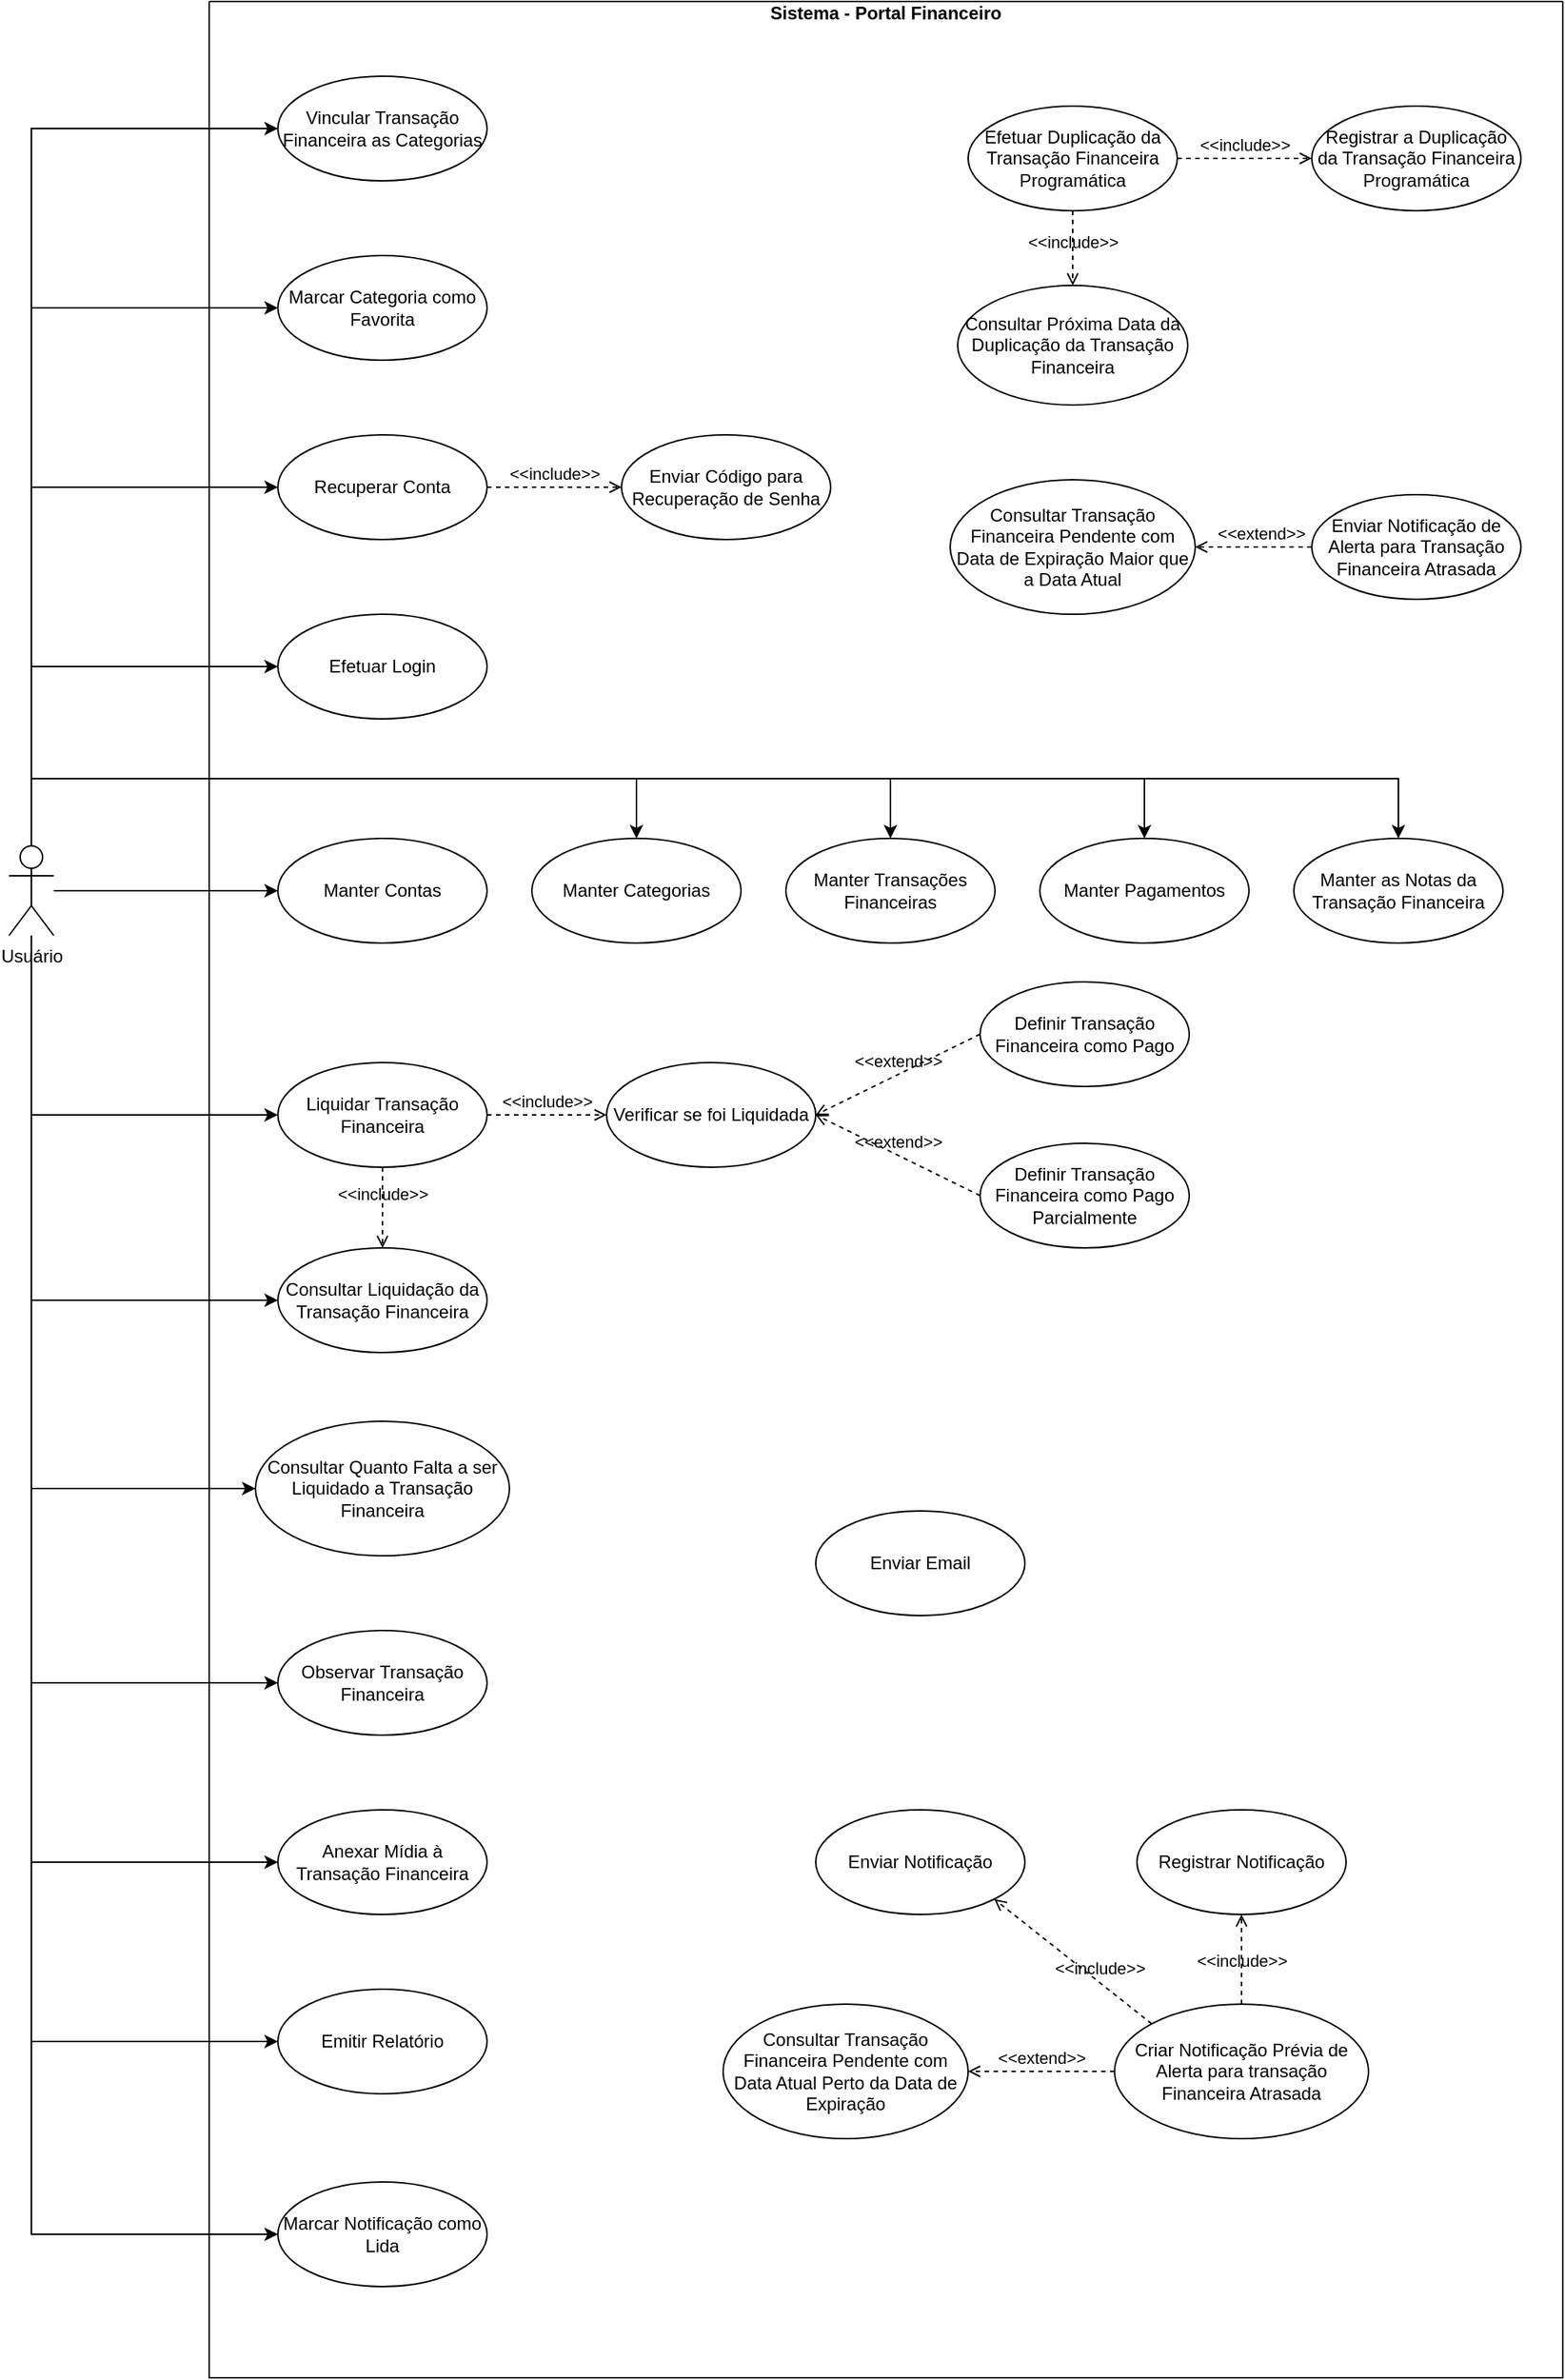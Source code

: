 <mxfile version="22.1.3" type="github">
  <diagram name="Página-1" id="0_DiLKsLMHJAqkCnHoMm">
    <mxGraphModel dx="2110" dy="733" grid="1" gridSize="10" guides="1" tooltips="1" connect="1" arrows="1" fold="1" page="1" pageScale="1" pageWidth="827" pageHeight="1169" math="0" shadow="0">
      <root>
        <mxCell id="0" />
        <mxCell id="1" parent="0" />
        <mxCell id="VWrTSUjw16DK-F-tD3xL-19" style="edgeStyle=orthogonalEdgeStyle;rounded=0;orthogonalLoop=1;jettySize=auto;html=1;" parent="1" source="b8jXtvzzi0fBcoB_L3CN-16" target="b8jXtvzzi0fBcoB_L3CN-21" edge="1">
          <mxGeometry relative="1" as="geometry" />
        </mxCell>
        <mxCell id="VWrTSUjw16DK-F-tD3xL-20" style="edgeStyle=orthogonalEdgeStyle;rounded=0;orthogonalLoop=1;jettySize=auto;html=1;entryX=0.5;entryY=0;entryDx=0;entryDy=0;exitX=0.5;exitY=0;exitDx=0;exitDy=0;exitPerimeter=0;" parent="1" source="b8jXtvzzi0fBcoB_L3CN-16" target="b8jXtvzzi0fBcoB_L3CN-17" edge="1">
          <mxGeometry relative="1" as="geometry">
            <Array as="points">
              <mxPoint x="-735" y="780" />
              <mxPoint x="-330" y="780" />
            </Array>
          </mxGeometry>
        </mxCell>
        <mxCell id="VWrTSUjw16DK-F-tD3xL-17" value="&#xa;Sistema - Portal Financeiro" style="swimlane;startSize=0;" parent="1" vertex="1">
          <mxGeometry x="-616" y="260" width="906" height="1590" as="geometry" />
        </mxCell>
        <mxCell id="b8jXtvzzi0fBcoB_L3CN-21" value="Manter Contas" style="ellipse;whiteSpace=wrap;html=1;" parent="VWrTSUjw16DK-F-tD3xL-17" vertex="1">
          <mxGeometry x="46" y="560" width="140" height="70" as="geometry" />
        </mxCell>
        <mxCell id="b8jXtvzzi0fBcoB_L3CN-22" value="Efetuar Login" style="ellipse;whiteSpace=wrap;html=1;" parent="VWrTSUjw16DK-F-tD3xL-17" vertex="1">
          <mxGeometry x="46" y="410" width="140" height="70" as="geometry" />
        </mxCell>
        <mxCell id="b8jXtvzzi0fBcoB_L3CN-17" value="Manter Categorias" style="ellipse;whiteSpace=wrap;html=1;" parent="VWrTSUjw16DK-F-tD3xL-17" vertex="1">
          <mxGeometry x="216" y="560" width="140" height="70" as="geometry" />
        </mxCell>
        <mxCell id="b8jXtvzzi0fBcoB_L3CN-18" value="Manter Transações Financeiras" style="ellipse;whiteSpace=wrap;html=1;" parent="VWrTSUjw16DK-F-tD3xL-17" vertex="1">
          <mxGeometry x="386" y="560" width="140" height="70" as="geometry" />
        </mxCell>
        <mxCell id="VWrTSUjw16DK-F-tD3xL-5" value="Manter Pagamentos" style="ellipse;whiteSpace=wrap;html=1;" parent="VWrTSUjw16DK-F-tD3xL-17" vertex="1">
          <mxGeometry x="556" y="560" width="140" height="70" as="geometry" />
        </mxCell>
        <mxCell id="f0Jf9Pf7vCraimB9YkaR-2" value="Manter as Notas da Transação Financeira" style="ellipse;whiteSpace=wrap;html=1;" parent="VWrTSUjw16DK-F-tD3xL-17" vertex="1">
          <mxGeometry x="726" y="560" width="140" height="70" as="geometry" />
        </mxCell>
        <mxCell id="VWrTSUjw16DK-F-tD3xL-2" value="Recuperar Conta" style="ellipse;whiteSpace=wrap;html=1;" parent="VWrTSUjw16DK-F-tD3xL-17" vertex="1">
          <mxGeometry x="46" y="290" width="140" height="70" as="geometry" />
        </mxCell>
        <mxCell id="VWrTSUjw16DK-F-tD3xL-26" value="Enviar Código para Recuperação de Senha" style="ellipse;whiteSpace=wrap;html=1;" parent="VWrTSUjw16DK-F-tD3xL-17" vertex="1">
          <mxGeometry x="276" y="290" width="140" height="70" as="geometry" />
        </mxCell>
        <mxCell id="VWrTSUjw16DK-F-tD3xL-8" value="Liquidar Transação Financeira" style="ellipse;whiteSpace=wrap;html=1;" parent="VWrTSUjw16DK-F-tD3xL-17" vertex="1">
          <mxGeometry x="46" y="710" width="140" height="70" as="geometry" />
        </mxCell>
        <mxCell id="VWrTSUjw16DK-F-tD3xL-6" value="Consultar Liquidação da Transação Financeira" style="ellipse;whiteSpace=wrap;html=1;" parent="VWrTSUjw16DK-F-tD3xL-17" vertex="1">
          <mxGeometry x="46" y="834" width="140" height="70" as="geometry" />
        </mxCell>
        <mxCell id="yilj7VfgWse3Skz_e7k4-6" value="Verificar se foi Liquidada" style="ellipse;whiteSpace=wrap;html=1;" vertex="1" parent="VWrTSUjw16DK-F-tD3xL-17">
          <mxGeometry x="266" y="710" width="140" height="70" as="geometry" />
        </mxCell>
        <mxCell id="yilj7VfgWse3Skz_e7k4-8" value="Definir Transação Financeira como Pago" style="ellipse;whiteSpace=wrap;html=1;" vertex="1" parent="VWrTSUjw16DK-F-tD3xL-17">
          <mxGeometry x="516" y="656" width="140" height="70" as="geometry" />
        </mxCell>
        <mxCell id="yilj7VfgWse3Skz_e7k4-21" value="Definir Transação Financeira como Pago Parcialmente" style="ellipse;whiteSpace=wrap;html=1;" vertex="1" parent="VWrTSUjw16DK-F-tD3xL-17">
          <mxGeometry x="516" y="764" width="140" height="70" as="geometry" />
        </mxCell>
        <mxCell id="yilj7VfgWse3Skz_e7k4-25" value="&amp;lt;&amp;lt;extend&amp;gt;&amp;gt;" style="html=1;verticalAlign=bottom;labelBackgroundColor=none;endArrow=open;endFill=0;dashed=1;rounded=0;exitX=0;exitY=0.5;exitDx=0;exitDy=0;entryX=1;entryY=0.5;entryDx=0;entryDy=0;" edge="1" parent="VWrTSUjw16DK-F-tD3xL-17" source="yilj7VfgWse3Skz_e7k4-21" target="yilj7VfgWse3Skz_e7k4-6">
          <mxGeometry width="160" relative="1" as="geometry">
            <mxPoint x="326" y="826" as="sourcePoint" />
            <mxPoint x="486" y="826" as="targetPoint" />
          </mxGeometry>
        </mxCell>
        <mxCell id="yilj7VfgWse3Skz_e7k4-26" value="&amp;lt;&amp;lt;extend&amp;gt;&amp;gt;" style="html=1;verticalAlign=bottom;labelBackgroundColor=none;endArrow=open;endFill=0;dashed=1;rounded=0;exitX=0;exitY=0.5;exitDx=0;exitDy=0;entryX=1;entryY=0.5;entryDx=0;entryDy=0;" edge="1" parent="VWrTSUjw16DK-F-tD3xL-17" source="yilj7VfgWse3Skz_e7k4-8" target="yilj7VfgWse3Skz_e7k4-6">
          <mxGeometry width="160" relative="1" as="geometry">
            <mxPoint x="416" y="740.8" as="sourcePoint" />
            <mxPoint x="576" y="740.8" as="targetPoint" />
          </mxGeometry>
        </mxCell>
        <mxCell id="VWrTSUjw16DK-F-tD3xL-3" value="Marcar Categoria como Favorita" style="ellipse;whiteSpace=wrap;html=1;" parent="VWrTSUjw16DK-F-tD3xL-17" vertex="1">
          <mxGeometry x="46" y="170" width="140" height="70" as="geometry" />
        </mxCell>
        <mxCell id="VWrTSUjw16DK-F-tD3xL-4" value="Vincular Transação Financeira as Categorias" style="ellipse;whiteSpace=wrap;html=1;" parent="VWrTSUjw16DK-F-tD3xL-17" vertex="1">
          <mxGeometry x="46" y="50" width="140" height="70" as="geometry" />
        </mxCell>
        <mxCell id="VWrTSUjw16DK-F-tD3xL-7" value="Consultar Quanto Falta a ser Liquidado a Transação Financeira" style="ellipse;whiteSpace=wrap;html=1;" parent="VWrTSUjw16DK-F-tD3xL-17" vertex="1">
          <mxGeometry x="31" y="950" width="170" height="90" as="geometry" />
        </mxCell>
        <mxCell id="yilj7VfgWse3Skz_e7k4-29" value="&amp;lt;&amp;lt;include&amp;gt;&amp;gt;" style="html=1;verticalAlign=bottom;labelBackgroundColor=none;endArrow=open;endFill=0;dashed=1;rounded=0;exitX=1;exitY=0.5;exitDx=0;exitDy=0;entryX=0;entryY=0.5;entryDx=0;entryDy=0;" edge="1" parent="VWrTSUjw16DK-F-tD3xL-17" source="VWrTSUjw16DK-F-tD3xL-2" target="VWrTSUjw16DK-F-tD3xL-26">
          <mxGeometry width="160" relative="1" as="geometry">
            <mxPoint x="286" y="430.0" as="sourcePoint" />
            <mxPoint x="446" y="430.0" as="targetPoint" />
          </mxGeometry>
        </mxCell>
        <mxCell id="yilj7VfgWse3Skz_e7k4-33" value="&amp;lt;&amp;lt;include&amp;gt;&amp;gt;" style="html=1;verticalAlign=bottom;labelBackgroundColor=none;endArrow=open;endFill=0;dashed=1;rounded=0;exitX=0.5;exitY=1;exitDx=0;exitDy=0;entryX=0.5;entryY=0;entryDx=0;entryDy=0;" edge="1" parent="VWrTSUjw16DK-F-tD3xL-17" source="VWrTSUjw16DK-F-tD3xL-8" target="VWrTSUjw16DK-F-tD3xL-6">
          <mxGeometry width="160" relative="1" as="geometry">
            <mxPoint x="216" y="720.0" as="sourcePoint" />
            <mxPoint x="376" y="720.0" as="targetPoint" />
          </mxGeometry>
        </mxCell>
        <mxCell id="yilj7VfgWse3Skz_e7k4-34" value="&amp;lt;&amp;lt;include&amp;gt;&amp;gt;" style="html=1;verticalAlign=bottom;labelBackgroundColor=none;endArrow=open;endFill=0;dashed=1;rounded=0;exitX=1;exitY=0.5;exitDx=0;exitDy=0;entryX=0;entryY=0.5;entryDx=0;entryDy=0;" edge="1" parent="VWrTSUjw16DK-F-tD3xL-17" source="VWrTSUjw16DK-F-tD3xL-8" target="yilj7VfgWse3Skz_e7k4-6">
          <mxGeometry width="160" relative="1" as="geometry">
            <mxPoint x="201" y="790" as="sourcePoint" />
            <mxPoint x="201" y="880" as="targetPoint" />
          </mxGeometry>
        </mxCell>
        <mxCell id="VWrTSUjw16DK-F-tD3xL-9" value="Observar Transação Financeira" style="ellipse;whiteSpace=wrap;html=1;" parent="VWrTSUjw16DK-F-tD3xL-17" vertex="1">
          <mxGeometry x="46" y="1090" width="140" height="70" as="geometry" />
        </mxCell>
        <mxCell id="VWrTSUjw16DK-F-tD3xL-10" value="Registrar a Duplicação da Transação Financeira Programática" style="ellipse;whiteSpace=wrap;html=1;" parent="VWrTSUjw16DK-F-tD3xL-17" vertex="1">
          <mxGeometry x="738" y="70" width="140" height="70" as="geometry" />
        </mxCell>
        <mxCell id="f0Jf9Pf7vCraimB9YkaR-1" value="Efetuar Duplicação da Transação Financeira Programática" style="ellipse;whiteSpace=wrap;html=1;" parent="VWrTSUjw16DK-F-tD3xL-17" vertex="1">
          <mxGeometry x="508" y="70" width="140" height="70" as="geometry" />
        </mxCell>
        <mxCell id="yilj7VfgWse3Skz_e7k4-38" value="&amp;lt;&amp;lt;include&amp;gt;&amp;gt;" style="html=1;verticalAlign=bottom;labelBackgroundColor=none;endArrow=open;endFill=0;dashed=1;rounded=0;exitX=1;exitY=0.5;exitDx=0;exitDy=0;entryX=0;entryY=0.5;entryDx=0;entryDy=0;" edge="1" parent="VWrTSUjw16DK-F-tD3xL-17" source="f0Jf9Pf7vCraimB9YkaR-1" target="VWrTSUjw16DK-F-tD3xL-10">
          <mxGeometry width="160" relative="1" as="geometry">
            <mxPoint x="648" y="200" as="sourcePoint" />
            <mxPoint x="768" y="200" as="targetPoint" />
          </mxGeometry>
        </mxCell>
        <mxCell id="yilj7VfgWse3Skz_e7k4-3" value="Consultar Próxima Data da Duplicação da Transação Financeira" style="ellipse;whiteSpace=wrap;html=1;" vertex="1" parent="VWrTSUjw16DK-F-tD3xL-17">
          <mxGeometry x="501" y="190" width="154" height="80" as="geometry" />
        </mxCell>
        <mxCell id="yilj7VfgWse3Skz_e7k4-39" value="&amp;lt;&amp;lt;include&amp;gt;&amp;gt;" style="html=1;verticalAlign=bottom;labelBackgroundColor=none;endArrow=open;endFill=0;dashed=1;rounded=0;exitX=0.5;exitY=1;exitDx=0;exitDy=0;entryX=0.5;entryY=0;entryDx=0;entryDy=0;" edge="1" parent="VWrTSUjw16DK-F-tD3xL-17" source="f0Jf9Pf7vCraimB9YkaR-1" target="yilj7VfgWse3Skz_e7k4-3">
          <mxGeometry x="0.2" width="160" relative="1" as="geometry">
            <mxPoint x="755" y="150" as="sourcePoint" />
            <mxPoint x="655" y="150" as="targetPoint" />
            <mxPoint as="offset" />
          </mxGeometry>
        </mxCell>
        <mxCell id="f0Jf9Pf7vCraimB9YkaR-3" value="Anexar Mídia à Transação Financeira" style="ellipse;whiteSpace=wrap;html=1;" parent="VWrTSUjw16DK-F-tD3xL-17" vertex="1">
          <mxGeometry x="46" y="1210" width="140" height="70" as="geometry" />
        </mxCell>
        <mxCell id="VWrTSUjw16DK-F-tD3xL-12" value="Emitir Relatório" style="ellipse;whiteSpace=wrap;html=1;" parent="VWrTSUjw16DK-F-tD3xL-17" vertex="1">
          <mxGeometry x="46" y="1330" width="140" height="70" as="geometry" />
        </mxCell>
        <mxCell id="yilj7VfgWse3Skz_e7k4-42" value="Consultar Transação Financeira Pendente com Data de Expiração Maior que a Data Atual" style="ellipse;whiteSpace=wrap;html=1;" vertex="1" parent="VWrTSUjw16DK-F-tD3xL-17">
          <mxGeometry x="496" y="320" width="164" height="90" as="geometry" />
        </mxCell>
        <mxCell id="VWrTSUjw16DK-F-tD3xL-15" value="Enviar Notificação de Alerta para Transação Financeira Atrasada" style="ellipse;whiteSpace=wrap;html=1;" parent="VWrTSUjw16DK-F-tD3xL-17" vertex="1">
          <mxGeometry x="738" y="330" width="140" height="70" as="geometry" />
        </mxCell>
        <mxCell id="yilj7VfgWse3Skz_e7k4-43" value="&amp;lt;&amp;lt;extend&amp;gt;&amp;gt;" style="html=1;verticalAlign=bottom;labelBackgroundColor=none;endArrow=open;endFill=0;dashed=1;rounded=0;entryX=1;entryY=0.5;entryDx=0;entryDy=0;exitX=0;exitY=0.5;exitDx=0;exitDy=0;" edge="1" parent="VWrTSUjw16DK-F-tD3xL-17" source="VWrTSUjw16DK-F-tD3xL-15" target="yilj7VfgWse3Skz_e7k4-42">
          <mxGeometry x="-0.118" width="160" relative="1" as="geometry">
            <mxPoint x="718" y="290" as="sourcePoint" />
            <mxPoint x="878" y="290" as="targetPoint" />
            <mxPoint as="offset" />
          </mxGeometry>
        </mxCell>
        <mxCell id="yilj7VfgWse3Skz_e7k4-44" value="Registrar Notificação" style="ellipse;whiteSpace=wrap;html=1;" vertex="1" parent="VWrTSUjw16DK-F-tD3xL-17">
          <mxGeometry x="621" y="1210" width="140" height="70" as="geometry" />
        </mxCell>
        <mxCell id="b8jXtvzzi0fBcoB_L3CN-23" value="Enviar Notificação" style="ellipse;whiteSpace=wrap;html=1;" parent="VWrTSUjw16DK-F-tD3xL-17" vertex="1">
          <mxGeometry x="406" y="1210" width="140" height="70" as="geometry" />
        </mxCell>
        <mxCell id="VWrTSUjw16DK-F-tD3xL-13" value="Enviar Email" style="ellipse;whiteSpace=wrap;html=1;" parent="VWrTSUjw16DK-F-tD3xL-17" vertex="1">
          <mxGeometry x="406" y="1010" width="140" height="70" as="geometry" />
        </mxCell>
        <mxCell id="VWrTSUjw16DK-F-tD3xL-14" value="Marcar Notificação como Lida" style="ellipse;whiteSpace=wrap;html=1;" parent="VWrTSUjw16DK-F-tD3xL-17" vertex="1">
          <mxGeometry x="46" y="1459" width="140" height="70" as="geometry" />
        </mxCell>
        <mxCell id="VWrTSUjw16DK-F-tD3xL-16" value="Criar Notificação Prévia de Alerta para transação Financeira Atrasada" style="ellipse;whiteSpace=wrap;html=1;" parent="VWrTSUjw16DK-F-tD3xL-17" vertex="1">
          <mxGeometry x="606" y="1340" width="170" height="90" as="geometry" />
        </mxCell>
        <mxCell id="yilj7VfgWse3Skz_e7k4-46" value="Consultar Transação Financeira Pendente com Data Atual Perto da Data de Expiração" style="ellipse;whiteSpace=wrap;html=1;" vertex="1" parent="VWrTSUjw16DK-F-tD3xL-17">
          <mxGeometry x="344" y="1340" width="164" height="90" as="geometry" />
        </mxCell>
        <mxCell id="yilj7VfgWse3Skz_e7k4-48" value="&amp;lt;&amp;lt;extend&amp;gt;&amp;gt;" style="html=1;verticalAlign=bottom;labelBackgroundColor=none;endArrow=open;endFill=0;dashed=1;rounded=0;exitX=0;exitY=0.5;exitDx=0;exitDy=0;entryX=1;entryY=0.5;entryDx=0;entryDy=0;" edge="1" parent="VWrTSUjw16DK-F-tD3xL-17" source="VWrTSUjw16DK-F-tD3xL-16" target="yilj7VfgWse3Skz_e7k4-46">
          <mxGeometry width="160" relative="1" as="geometry">
            <mxPoint x="758" y="1254" as="sourcePoint" />
            <mxPoint x="648" y="1200" as="targetPoint" />
          </mxGeometry>
        </mxCell>
        <mxCell id="yilj7VfgWse3Skz_e7k4-49" value="&amp;lt;&amp;lt;include&amp;gt;&amp;gt;" style="html=1;verticalAlign=bottom;labelBackgroundColor=none;endArrow=open;endFill=0;dashed=1;rounded=0;exitX=0.5;exitY=0;exitDx=0;exitDy=0;entryX=0.5;entryY=1;entryDx=0;entryDy=0;" edge="1" parent="VWrTSUjw16DK-F-tD3xL-17" source="VWrTSUjw16DK-F-tD3xL-16" target="yilj7VfgWse3Skz_e7k4-44">
          <mxGeometry x="-0.333" width="160" relative="1" as="geometry">
            <mxPoint x="556" y="950" as="sourcePoint" />
            <mxPoint x="636" y="950" as="targetPoint" />
            <mxPoint as="offset" />
          </mxGeometry>
        </mxCell>
        <mxCell id="yilj7VfgWse3Skz_e7k4-50" value="&amp;lt;&amp;lt;include&amp;gt;&amp;gt;" style="html=1;verticalAlign=bottom;labelBackgroundColor=none;endArrow=open;endFill=0;dashed=1;rounded=0;exitX=0;exitY=0;exitDx=0;exitDy=0;entryX=1;entryY=1;entryDx=0;entryDy=0;" edge="1" parent="VWrTSUjw16DK-F-tD3xL-17" source="VWrTSUjw16DK-F-tD3xL-16" target="b8jXtvzzi0fBcoB_L3CN-23">
          <mxGeometry x="-0.333" width="160" relative="1" as="geometry">
            <mxPoint x="577.57" y="1340" as="sourcePoint" />
            <mxPoint x="577.57" y="1280" as="targetPoint" />
            <mxPoint as="offset" />
          </mxGeometry>
        </mxCell>
        <mxCell id="VWrTSUjw16DK-F-tD3xL-21" style="edgeStyle=orthogonalEdgeStyle;rounded=0;orthogonalLoop=1;jettySize=auto;html=1;entryX=0.5;entryY=0;entryDx=0;entryDy=0;" parent="1" source="b8jXtvzzi0fBcoB_L3CN-16" target="b8jXtvzzi0fBcoB_L3CN-18" edge="1">
          <mxGeometry relative="1" as="geometry">
            <mxPoint x="-735" y="830" as="sourcePoint" />
            <mxPoint x="-330" y="820" as="targetPoint" />
            <Array as="points">
              <mxPoint x="-735" y="780" />
              <mxPoint x="-160" y="780" />
            </Array>
          </mxGeometry>
        </mxCell>
        <mxCell id="VWrTSUjw16DK-F-tD3xL-23" style="edgeStyle=orthogonalEdgeStyle;rounded=0;orthogonalLoop=1;jettySize=auto;html=1;entryX=0.5;entryY=0;entryDx=0;entryDy=0;exitX=0.5;exitY=0;exitDx=0;exitDy=0;exitPerimeter=0;" parent="1" source="b8jXtvzzi0fBcoB_L3CN-16" target="VWrTSUjw16DK-F-tD3xL-5" edge="1">
          <mxGeometry relative="1" as="geometry">
            <Array as="points">
              <mxPoint x="-735" y="780" />
              <mxPoint x="10" y="780" />
            </Array>
            <mxPoint x="-790" y="790" as="sourcePoint" />
          </mxGeometry>
        </mxCell>
        <mxCell id="VWrTSUjw16DK-F-tD3xL-24" style="edgeStyle=orthogonalEdgeStyle;rounded=0;orthogonalLoop=1;jettySize=auto;html=1;entryX=0.5;entryY=0;entryDx=0;entryDy=0;exitX=0.5;exitY=0;exitDx=0;exitDy=0;exitPerimeter=0;" parent="1" source="b8jXtvzzi0fBcoB_L3CN-16" target="f0Jf9Pf7vCraimB9YkaR-2" edge="1">
          <mxGeometry relative="1" as="geometry">
            <Array as="points">
              <mxPoint x="-735" y="780" />
              <mxPoint x="180" y="780" />
            </Array>
            <mxPoint x="-735" y="820" as="sourcePoint" />
          </mxGeometry>
        </mxCell>
        <mxCell id="VWrTSUjw16DK-F-tD3xL-25" style="edgeStyle=orthogonalEdgeStyle;rounded=0;orthogonalLoop=1;jettySize=auto;html=1;entryX=0;entryY=0.5;entryDx=0;entryDy=0;exitX=0.5;exitY=0;exitDx=0;exitDy=0;exitPerimeter=0;" parent="1" source="b8jXtvzzi0fBcoB_L3CN-16" target="b8jXtvzzi0fBcoB_L3CN-22" edge="1">
          <mxGeometry relative="1" as="geometry">
            <mxPoint x="-720" y="810" as="sourcePoint" />
            <Array as="points">
              <mxPoint x="-735" y="705" />
            </Array>
          </mxGeometry>
        </mxCell>
        <mxCell id="VWrTSUjw16DK-F-tD3xL-27" style="edgeStyle=orthogonalEdgeStyle;rounded=0;orthogonalLoop=1;jettySize=auto;html=1;entryX=0;entryY=0.5;entryDx=0;entryDy=0;exitX=0.5;exitY=0;exitDx=0;exitDy=0;exitPerimeter=0;" parent="1" source="b8jXtvzzi0fBcoB_L3CN-16" target="VWrTSUjw16DK-F-tD3xL-2" edge="1">
          <mxGeometry relative="1" as="geometry">
            <mxPoint x="-710" y="820" as="sourcePoint" />
          </mxGeometry>
        </mxCell>
        <mxCell id="yilj7VfgWse3Skz_e7k4-1" style="edgeStyle=orthogonalEdgeStyle;rounded=0;orthogonalLoop=1;jettySize=auto;html=1;entryX=0;entryY=0.5;entryDx=0;entryDy=0;" edge="1" parent="1" source="b8jXtvzzi0fBcoB_L3CN-16" target="VWrTSUjw16DK-F-tD3xL-8">
          <mxGeometry relative="1" as="geometry">
            <mxPoint x="-735" y="890" as="sourcePoint" />
            <Array as="points">
              <mxPoint x="-735" y="1005" />
            </Array>
          </mxGeometry>
        </mxCell>
        <mxCell id="yilj7VfgWse3Skz_e7k4-27" style="edgeStyle=orthogonalEdgeStyle;rounded=0;orthogonalLoop=1;jettySize=auto;html=1;entryX=0;entryY=0.5;entryDx=0;entryDy=0;" edge="1" parent="1" source="b8jXtvzzi0fBcoB_L3CN-16" target="VWrTSUjw16DK-F-tD3xL-3">
          <mxGeometry relative="1" as="geometry">
            <Array as="points">
              <mxPoint x="-735" y="465" />
            </Array>
          </mxGeometry>
        </mxCell>
        <mxCell id="yilj7VfgWse3Skz_e7k4-28" style="edgeStyle=orthogonalEdgeStyle;rounded=0;orthogonalLoop=1;jettySize=auto;html=1;entryX=0;entryY=0.5;entryDx=0;entryDy=0;" edge="1" parent="1" source="b8jXtvzzi0fBcoB_L3CN-16" target="VWrTSUjw16DK-F-tD3xL-4">
          <mxGeometry relative="1" as="geometry">
            <Array as="points">
              <mxPoint x="-735" y="345" />
            </Array>
          </mxGeometry>
        </mxCell>
        <mxCell id="yilj7VfgWse3Skz_e7k4-35" style="edgeStyle=orthogonalEdgeStyle;rounded=0;orthogonalLoop=1;jettySize=auto;html=1;entryX=0;entryY=0.5;entryDx=0;entryDy=0;" edge="1" parent="1" source="b8jXtvzzi0fBcoB_L3CN-16" target="VWrTSUjw16DK-F-tD3xL-6">
          <mxGeometry relative="1" as="geometry">
            <Array as="points">
              <mxPoint x="-735" y="1129" />
            </Array>
          </mxGeometry>
        </mxCell>
        <mxCell id="yilj7VfgWse3Skz_e7k4-36" style="edgeStyle=orthogonalEdgeStyle;rounded=0;orthogonalLoop=1;jettySize=auto;html=1;entryX=0;entryY=0.5;entryDx=0;entryDy=0;" edge="1" parent="1" source="b8jXtvzzi0fBcoB_L3CN-16" target="VWrTSUjw16DK-F-tD3xL-7">
          <mxGeometry relative="1" as="geometry">
            <Array as="points">
              <mxPoint x="-735" y="1255" />
            </Array>
          </mxGeometry>
        </mxCell>
        <mxCell id="yilj7VfgWse3Skz_e7k4-37" style="edgeStyle=orthogonalEdgeStyle;rounded=0;orthogonalLoop=1;jettySize=auto;html=1;entryX=0;entryY=0.5;entryDx=0;entryDy=0;" edge="1" parent="1" source="b8jXtvzzi0fBcoB_L3CN-16" target="VWrTSUjw16DK-F-tD3xL-9">
          <mxGeometry relative="1" as="geometry">
            <Array as="points">
              <mxPoint x="-735" y="1385" />
            </Array>
          </mxGeometry>
        </mxCell>
        <mxCell id="yilj7VfgWse3Skz_e7k4-40" style="edgeStyle=orthogonalEdgeStyle;rounded=0;orthogonalLoop=1;jettySize=auto;html=1;entryX=0;entryY=0.5;entryDx=0;entryDy=0;" edge="1" parent="1" source="b8jXtvzzi0fBcoB_L3CN-16" target="f0Jf9Pf7vCraimB9YkaR-3">
          <mxGeometry relative="1" as="geometry">
            <Array as="points">
              <mxPoint x="-735" y="1505" />
            </Array>
          </mxGeometry>
        </mxCell>
        <mxCell id="yilj7VfgWse3Skz_e7k4-41" style="edgeStyle=orthogonalEdgeStyle;rounded=0;orthogonalLoop=1;jettySize=auto;html=1;entryX=0;entryY=0.5;entryDx=0;entryDy=0;" edge="1" parent="1" source="b8jXtvzzi0fBcoB_L3CN-16" target="VWrTSUjw16DK-F-tD3xL-12">
          <mxGeometry relative="1" as="geometry">
            <Array as="points">
              <mxPoint x="-735" y="1625" />
            </Array>
          </mxGeometry>
        </mxCell>
        <mxCell id="b8jXtvzzi0fBcoB_L3CN-16" value="Usuário" style="shape=umlActor;verticalLabelPosition=bottom;verticalAlign=top;html=1;outlineConnect=0;" parent="1" vertex="1">
          <mxGeometry x="-750" y="825" width="30" height="60" as="geometry" />
        </mxCell>
        <mxCell id="yilj7VfgWse3Skz_e7k4-45" style="edgeStyle=orthogonalEdgeStyle;rounded=0;orthogonalLoop=1;jettySize=auto;html=1;entryX=0;entryY=0.5;entryDx=0;entryDy=0;" edge="1" parent="1" source="b8jXtvzzi0fBcoB_L3CN-16" target="VWrTSUjw16DK-F-tD3xL-14">
          <mxGeometry relative="1" as="geometry">
            <mxPoint x="-790" y="1754" as="targetPoint" />
            <Array as="points">
              <mxPoint x="-735" y="1754" />
            </Array>
          </mxGeometry>
        </mxCell>
      </root>
    </mxGraphModel>
  </diagram>
</mxfile>
